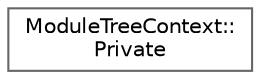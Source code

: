 digraph "Graphical Class Hierarchy"
{
 // INTERACTIVE_SVG=YES
 // LATEX_PDF_SIZE
  bgcolor="transparent";
  edge [fontname=Helvetica,fontsize=10,labelfontname=Helvetica,labelfontsize=10];
  node [fontname=Helvetica,fontsize=10,shape=box,height=0.2,width=0.4];
  rankdir="LR";
  Node0 [id="Node000000",label="ModuleTreeContext::\lPrivate",height=0.2,width=0.4,color="grey40", fillcolor="white", style="filled",URL="$da/d56/class_module_tree_context_1_1_private.html",tooltip=" "];
}
